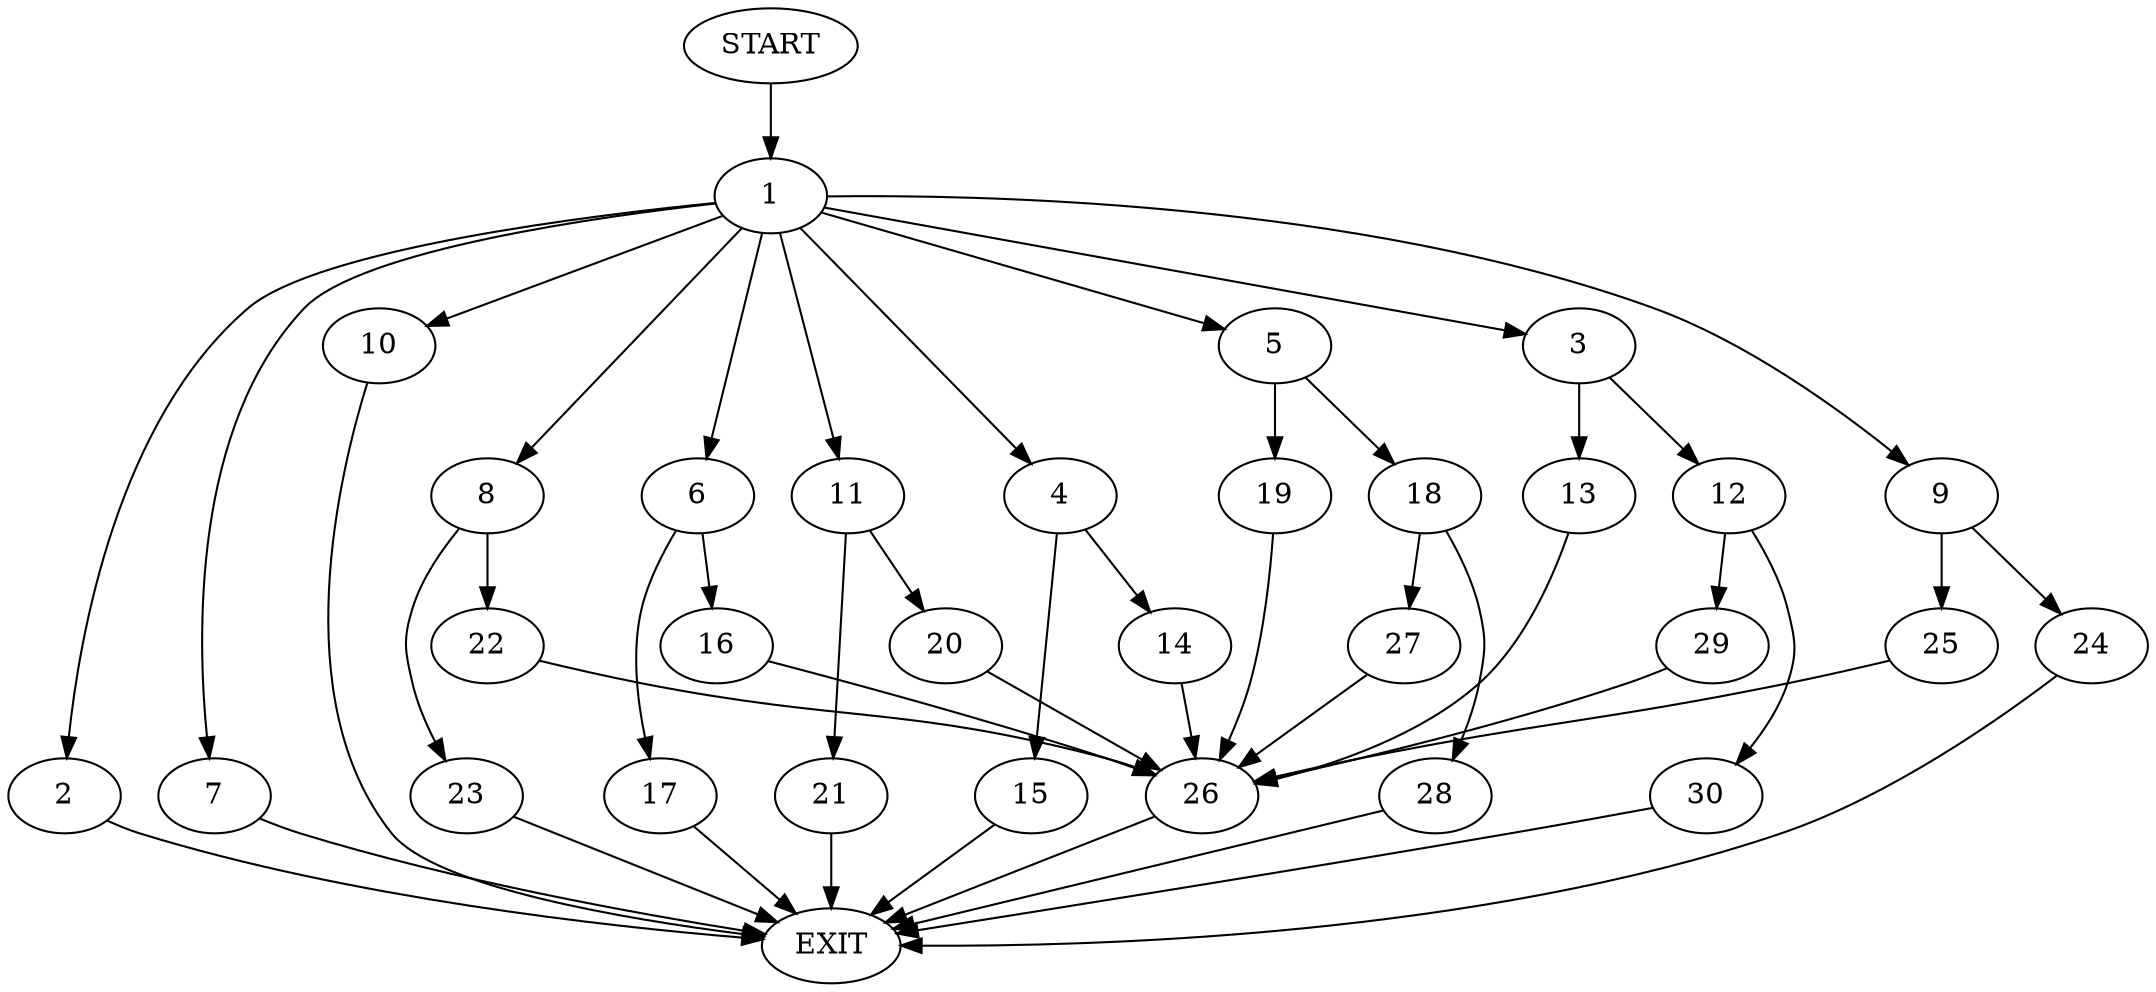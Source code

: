 digraph {
0 [label="START"]
31 [label="EXIT"]
0 -> 1
1 -> 2
1 -> 3
1 -> 4
1 -> 5
1 -> 6
1 -> 7
1 -> 8
1 -> 9
1 -> 10
1 -> 11
3 -> 12
3 -> 13
4 -> 14
4 -> 15
6 -> 16
6 -> 17
7 -> 31
2 -> 31
10 -> 31
5 -> 18
5 -> 19
11 -> 20
11 -> 21
8 -> 22
8 -> 23
9 -> 24
9 -> 25
19 -> 26
18 -> 27
18 -> 28
26 -> 31
28 -> 31
27 -> 26
13 -> 26
12 -> 29
12 -> 30
30 -> 31
29 -> 26
21 -> 31
20 -> 26
16 -> 26
17 -> 31
23 -> 31
22 -> 26
14 -> 26
15 -> 31
25 -> 26
24 -> 31
}
